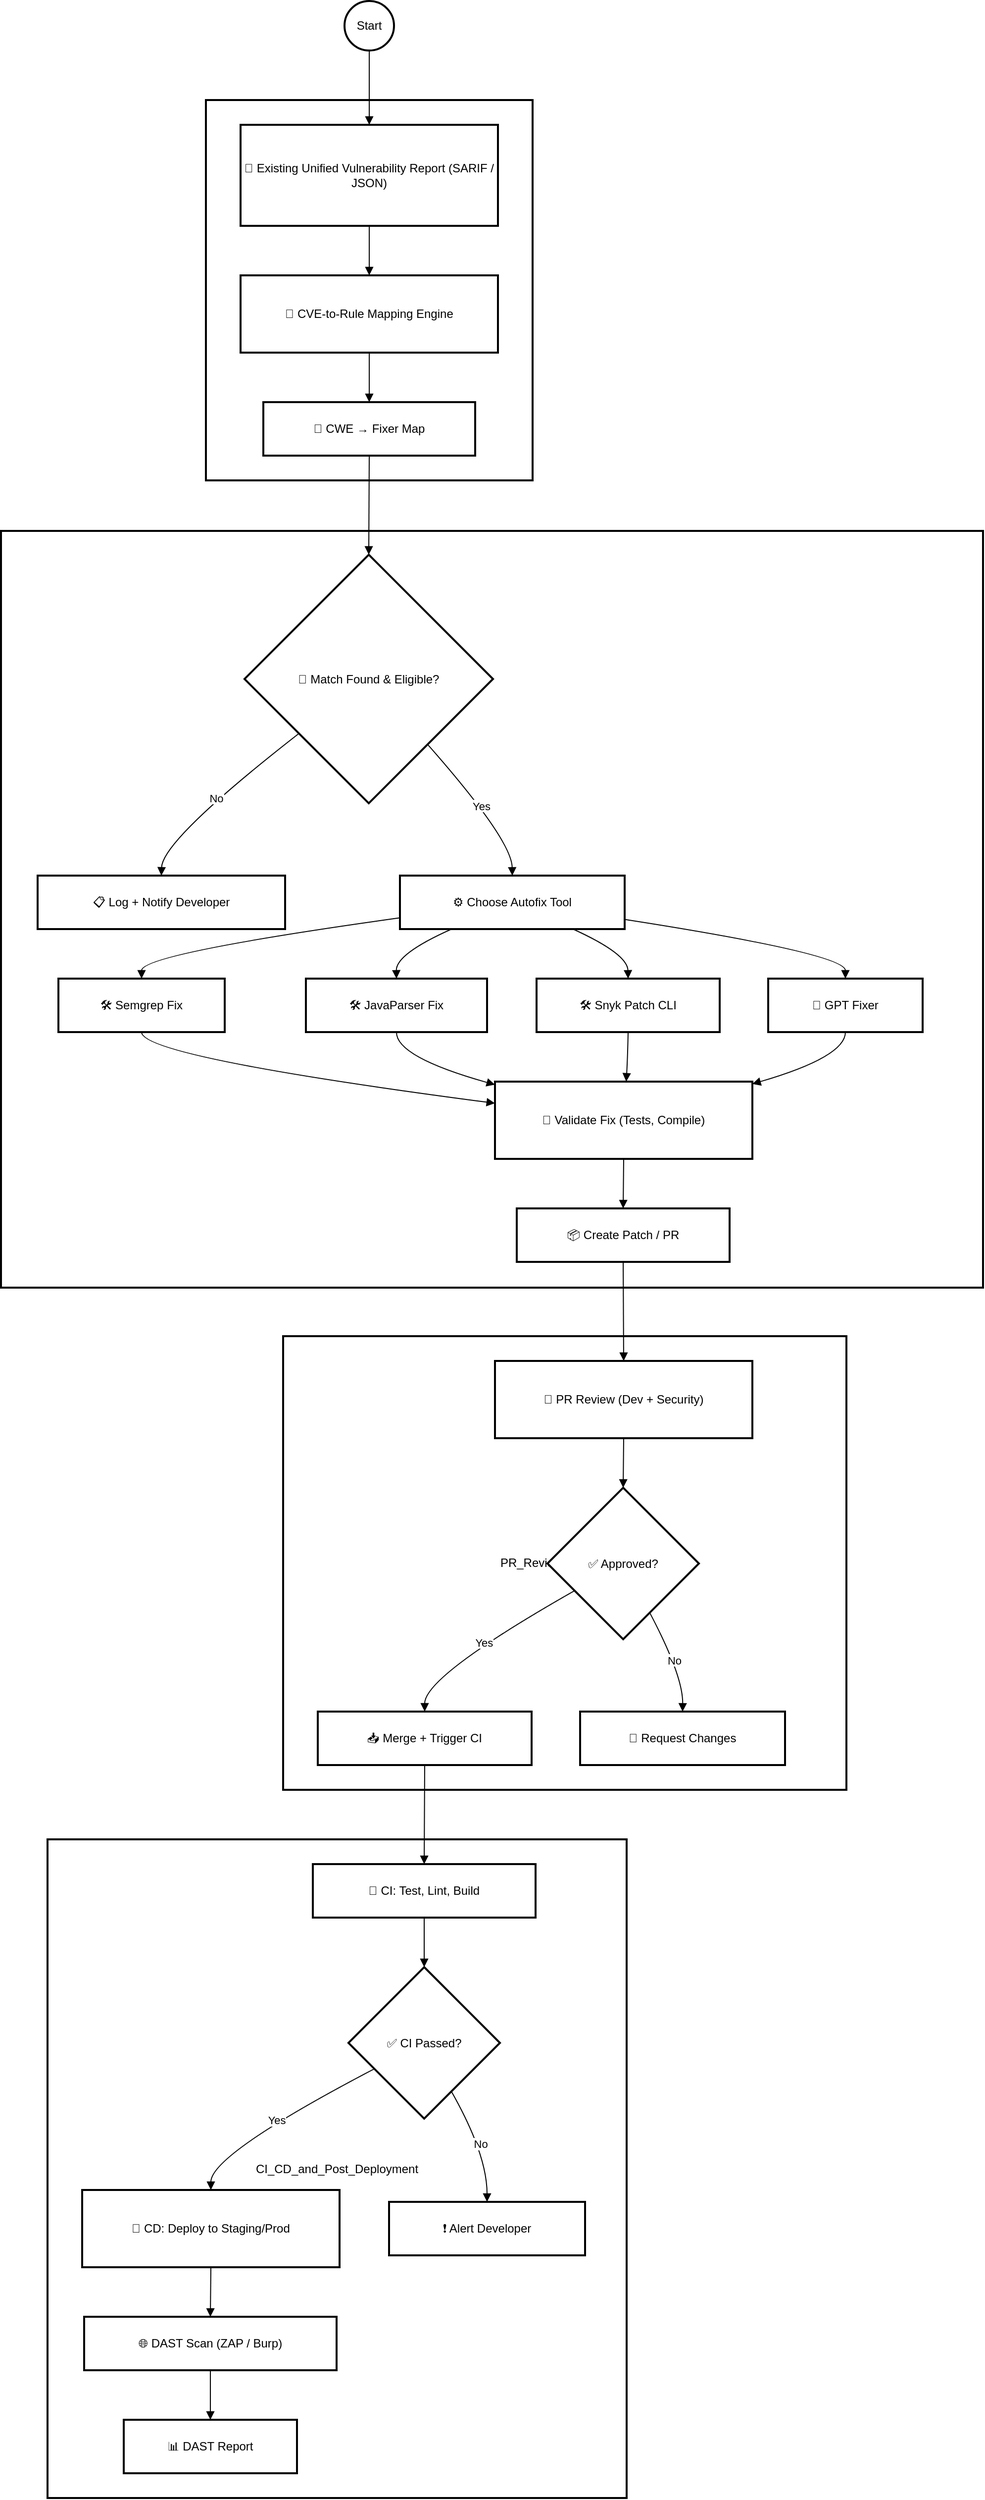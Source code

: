 <mxfile version="28.0.4">
  <diagram name="Page-1" id="kAcOJU2G6_lBeRuoMnvE">
    <mxGraphModel dx="1011" dy="501" grid="1" gridSize="10" guides="1" tooltips="1" connect="1" arrows="1" fold="1" page="1" pageScale="1" pageWidth="850" pageHeight="1100" math="0" shadow="0">
      <root>
        <mxCell id="0" />
        <mxCell id="1" parent="0" />
        <mxCell id="5_F_OlYpWLDs57yeFY2C-1" value="CI_CD_and_Post_Deployment" style="whiteSpace=wrap;strokeWidth=2;" vertex="1" parent="1">
          <mxGeometry x="67" y="1876" width="585" height="665" as="geometry" />
        </mxCell>
        <mxCell id="5_F_OlYpWLDs57yeFY2C-2" value="PR_Review_and_Merge" style="whiteSpace=wrap;strokeWidth=2;" vertex="1" parent="1">
          <mxGeometry x="305" y="1368" width="569" height="458" as="geometry" />
        </mxCell>
        <mxCell id="5_F_OlYpWLDs57yeFY2C-3" value="Autofix_and_Patch_Engine" style="whiteSpace=wrap;strokeWidth=2;" vertex="1" parent="1">
          <mxGeometry x="20" y="555" width="992" height="764" as="geometry" />
        </mxCell>
        <mxCell id="5_F_OlYpWLDs57yeFY2C-4" value="CVE_to_Fix_Mapping" style="whiteSpace=wrap;strokeWidth=2;" vertex="1" parent="1">
          <mxGeometry x="227" y="120" width="330" height="384" as="geometry" />
        </mxCell>
        <mxCell id="5_F_OlYpWLDs57yeFY2C-5" value="Start" style="ellipse;aspect=fixed;strokeWidth=2;whiteSpace=wrap;" vertex="1" parent="1">
          <mxGeometry x="367" y="20" width="50" height="50" as="geometry" />
        </mxCell>
        <mxCell id="5_F_OlYpWLDs57yeFY2C-6" value="📄 Existing Unified Vulnerability Report (SARIF / JSON)" style="whiteSpace=wrap;strokeWidth=2;" vertex="1" parent="1">
          <mxGeometry x="262" y="145" width="260" height="102" as="geometry" />
        </mxCell>
        <mxCell id="5_F_OlYpWLDs57yeFY2C-7" value="🧠 CVE-to-Rule Mapping Engine" style="whiteSpace=wrap;strokeWidth=2;" vertex="1" parent="1">
          <mxGeometry x="262" y="297" width="260" height="78" as="geometry" />
        </mxCell>
        <mxCell id="5_F_OlYpWLDs57yeFY2C-8" value="📘 CWE → Fixer Map" style="whiteSpace=wrap;strokeWidth=2;" vertex="1" parent="1">
          <mxGeometry x="285" y="425" width="214" height="54" as="geometry" />
        </mxCell>
        <mxCell id="5_F_OlYpWLDs57yeFY2C-9" value="🎯 Match Found &amp; Eligible?" style="rhombus;strokeWidth=2;whiteSpace=wrap;" vertex="1" parent="1">
          <mxGeometry x="266" y="579" width="251" height="251" as="geometry" />
        </mxCell>
        <mxCell id="5_F_OlYpWLDs57yeFY2C-10" value="📋 Log + Notify Developer" style="whiteSpace=wrap;strokeWidth=2;" vertex="1" parent="1">
          <mxGeometry x="57" y="903" width="250" height="54" as="geometry" />
        </mxCell>
        <mxCell id="5_F_OlYpWLDs57yeFY2C-11" value="⚙️ Choose Autofix Tool" style="whiteSpace=wrap;strokeWidth=2;" vertex="1" parent="1">
          <mxGeometry x="423" y="903" width="227" height="54" as="geometry" />
        </mxCell>
        <mxCell id="5_F_OlYpWLDs57yeFY2C-12" value="🛠 Semgrep Fix" style="whiteSpace=wrap;strokeWidth=2;" vertex="1" parent="1">
          <mxGeometry x="78" y="1007" width="168" height="54" as="geometry" />
        </mxCell>
        <mxCell id="5_F_OlYpWLDs57yeFY2C-13" value="🛠 JavaParser Fix" style="whiteSpace=wrap;strokeWidth=2;" vertex="1" parent="1">
          <mxGeometry x="328" y="1007" width="183" height="54" as="geometry" />
        </mxCell>
        <mxCell id="5_F_OlYpWLDs57yeFY2C-14" value="🛠 Snyk Patch CLI" style="whiteSpace=wrap;strokeWidth=2;" vertex="1" parent="1">
          <mxGeometry x="561" y="1007" width="185" height="54" as="geometry" />
        </mxCell>
        <mxCell id="5_F_OlYpWLDs57yeFY2C-15" value="🤖 GPT Fixer" style="whiteSpace=wrap;strokeWidth=2;" vertex="1" parent="1">
          <mxGeometry x="795" y="1007" width="156" height="54" as="geometry" />
        </mxCell>
        <mxCell id="5_F_OlYpWLDs57yeFY2C-16" value="🧪 Validate Fix (Tests, Compile)" style="whiteSpace=wrap;strokeWidth=2;" vertex="1" parent="1">
          <mxGeometry x="519" y="1111" width="260" height="78" as="geometry" />
        </mxCell>
        <mxCell id="5_F_OlYpWLDs57yeFY2C-17" value="📦 Create Patch / PR" style="whiteSpace=wrap;strokeWidth=2;" vertex="1" parent="1">
          <mxGeometry x="541" y="1239" width="215" height="54" as="geometry" />
        </mxCell>
        <mxCell id="5_F_OlYpWLDs57yeFY2C-18" value="🔁 PR Review (Dev + Security)" style="whiteSpace=wrap;strokeWidth=2;" vertex="1" parent="1">
          <mxGeometry x="519" y="1393" width="260" height="78" as="geometry" />
        </mxCell>
        <mxCell id="5_F_OlYpWLDs57yeFY2C-19" value="✅ Approved?" style="rhombus;strokeWidth=2;whiteSpace=wrap;" vertex="1" parent="1">
          <mxGeometry x="572" y="1521" width="153" height="153" as="geometry" />
        </mxCell>
        <mxCell id="5_F_OlYpWLDs57yeFY2C-20" value="📥 Merge + Trigger CI" style="whiteSpace=wrap;strokeWidth=2;" vertex="1" parent="1">
          <mxGeometry x="340" y="1747" width="216" height="54" as="geometry" />
        </mxCell>
        <mxCell id="5_F_OlYpWLDs57yeFY2C-21" value="🛑 Request Changes" style="whiteSpace=wrap;strokeWidth=2;" vertex="1" parent="1">
          <mxGeometry x="605" y="1747" width="207" height="54" as="geometry" />
        </mxCell>
        <mxCell id="5_F_OlYpWLDs57yeFY2C-22" value="🧪 CI: Test, Lint, Build" style="whiteSpace=wrap;strokeWidth=2;" vertex="1" parent="1">
          <mxGeometry x="335" y="1901" width="225" height="54" as="geometry" />
        </mxCell>
        <mxCell id="5_F_OlYpWLDs57yeFY2C-23" value="✅ CI Passed?" style="rhombus;strokeWidth=2;whiteSpace=wrap;" vertex="1" parent="1">
          <mxGeometry x="371" y="2005" width="153" height="153" as="geometry" />
        </mxCell>
        <mxCell id="5_F_OlYpWLDs57yeFY2C-24" value="🚀 CD: Deploy to Staging/Prod" style="whiteSpace=wrap;strokeWidth=2;" vertex="1" parent="1">
          <mxGeometry x="102" y="2230" width="260" height="78" as="geometry" />
        </mxCell>
        <mxCell id="5_F_OlYpWLDs57yeFY2C-25" value="❗ Alert Developer" style="whiteSpace=wrap;strokeWidth=2;" vertex="1" parent="1">
          <mxGeometry x="412" y="2242" width="198" height="54" as="geometry" />
        </mxCell>
        <mxCell id="5_F_OlYpWLDs57yeFY2C-26" value="🌐 DAST Scan (ZAP / Burp)" style="whiteSpace=wrap;strokeWidth=2;" vertex="1" parent="1">
          <mxGeometry x="104" y="2358" width="255" height="54" as="geometry" />
        </mxCell>
        <mxCell id="5_F_OlYpWLDs57yeFY2C-27" value="📊 DAST Report" style="whiteSpace=wrap;strokeWidth=2;" vertex="1" parent="1">
          <mxGeometry x="144" y="2462" width="175" height="54" as="geometry" />
        </mxCell>
        <mxCell id="5_F_OlYpWLDs57yeFY2C-28" value="" style="curved=1;startArrow=none;endArrow=block;exitX=0.5;exitY=1;entryX=0.5;entryY=0;rounded=0;" edge="1" parent="1" source="5_F_OlYpWLDs57yeFY2C-5" target="5_F_OlYpWLDs57yeFY2C-6">
          <mxGeometry relative="1" as="geometry">
            <Array as="points" />
          </mxGeometry>
        </mxCell>
        <mxCell id="5_F_OlYpWLDs57yeFY2C-29" value="" style="curved=1;startArrow=none;endArrow=block;exitX=0.5;exitY=1;entryX=0.5;entryY=0;rounded=0;" edge="1" parent="1" source="5_F_OlYpWLDs57yeFY2C-6" target="5_F_OlYpWLDs57yeFY2C-7">
          <mxGeometry relative="1" as="geometry">
            <Array as="points" />
          </mxGeometry>
        </mxCell>
        <mxCell id="5_F_OlYpWLDs57yeFY2C-30" value="" style="curved=1;startArrow=none;endArrow=block;exitX=0.5;exitY=1;entryX=0.5;entryY=0;rounded=0;" edge="1" parent="1" source="5_F_OlYpWLDs57yeFY2C-7" target="5_F_OlYpWLDs57yeFY2C-8">
          <mxGeometry relative="1" as="geometry">
            <Array as="points" />
          </mxGeometry>
        </mxCell>
        <mxCell id="5_F_OlYpWLDs57yeFY2C-31" value="" style="curved=1;startArrow=none;endArrow=block;exitX=0.5;exitY=1;entryX=0.5;entryY=0;rounded=0;" edge="1" parent="1" source="5_F_OlYpWLDs57yeFY2C-8" target="5_F_OlYpWLDs57yeFY2C-9">
          <mxGeometry relative="1" as="geometry">
            <Array as="points" />
          </mxGeometry>
        </mxCell>
        <mxCell id="5_F_OlYpWLDs57yeFY2C-32" value="No" style="curved=1;startArrow=none;endArrow=block;exitX=0;exitY=0.89;entryX=0.5;entryY=0;rounded=0;" edge="1" parent="1" source="5_F_OlYpWLDs57yeFY2C-9" target="5_F_OlYpWLDs57yeFY2C-10">
          <mxGeometry relative="1" as="geometry">
            <Array as="points">
              <mxPoint x="183" y="867" />
            </Array>
          </mxGeometry>
        </mxCell>
        <mxCell id="5_F_OlYpWLDs57yeFY2C-33" value="Yes" style="curved=1;startArrow=none;endArrow=block;exitX=0.95;exitY=1;entryX=0.5;entryY=0;rounded=0;" edge="1" parent="1" source="5_F_OlYpWLDs57yeFY2C-9" target="5_F_OlYpWLDs57yeFY2C-11">
          <mxGeometry relative="1" as="geometry">
            <Array as="points">
              <mxPoint x="536" y="867" />
            </Array>
          </mxGeometry>
        </mxCell>
        <mxCell id="5_F_OlYpWLDs57yeFY2C-34" value="" style="curved=1;startArrow=none;endArrow=block;exitX=0;exitY=0.79;entryX=0.5;entryY=0;rounded=0;" edge="1" parent="1" source="5_F_OlYpWLDs57yeFY2C-11" target="5_F_OlYpWLDs57yeFY2C-12">
          <mxGeometry relative="1" as="geometry">
            <Array as="points">
              <mxPoint x="162" y="982" />
            </Array>
          </mxGeometry>
        </mxCell>
        <mxCell id="5_F_OlYpWLDs57yeFY2C-35" value="" style="curved=1;startArrow=none;endArrow=block;exitX=0.23;exitY=1;entryX=0.5;entryY=0;rounded=0;" edge="1" parent="1" source="5_F_OlYpWLDs57yeFY2C-11" target="5_F_OlYpWLDs57yeFY2C-13">
          <mxGeometry relative="1" as="geometry">
            <Array as="points">
              <mxPoint x="419" y="982" />
            </Array>
          </mxGeometry>
        </mxCell>
        <mxCell id="5_F_OlYpWLDs57yeFY2C-36" value="" style="curved=1;startArrow=none;endArrow=block;exitX=0.77;exitY=1;entryX=0.5;entryY=0;rounded=0;" edge="1" parent="1" source="5_F_OlYpWLDs57yeFY2C-11" target="5_F_OlYpWLDs57yeFY2C-14">
          <mxGeometry relative="1" as="geometry">
            <Array as="points">
              <mxPoint x="653" y="982" />
            </Array>
          </mxGeometry>
        </mxCell>
        <mxCell id="5_F_OlYpWLDs57yeFY2C-37" value="" style="curved=1;startArrow=none;endArrow=block;exitX=1;exitY=0.82;entryX=0.5;entryY=0;rounded=0;" edge="1" parent="1" source="5_F_OlYpWLDs57yeFY2C-11" target="5_F_OlYpWLDs57yeFY2C-15">
          <mxGeometry relative="1" as="geometry">
            <Array as="points">
              <mxPoint x="873" y="982" />
            </Array>
          </mxGeometry>
        </mxCell>
        <mxCell id="5_F_OlYpWLDs57yeFY2C-38" value="" style="curved=1;startArrow=none;endArrow=block;exitX=0.5;exitY=1;entryX=0;entryY=0.28;rounded=0;" edge="1" parent="1" source="5_F_OlYpWLDs57yeFY2C-12" target="5_F_OlYpWLDs57yeFY2C-16">
          <mxGeometry relative="1" as="geometry">
            <Array as="points">
              <mxPoint x="162" y="1086" />
            </Array>
          </mxGeometry>
        </mxCell>
        <mxCell id="5_F_OlYpWLDs57yeFY2C-39" value="" style="curved=1;startArrow=none;endArrow=block;exitX=0.5;exitY=1;entryX=0;entryY=0.04;rounded=0;" edge="1" parent="1" source="5_F_OlYpWLDs57yeFY2C-13" target="5_F_OlYpWLDs57yeFY2C-16">
          <mxGeometry relative="1" as="geometry">
            <Array as="points">
              <mxPoint x="419" y="1086" />
            </Array>
          </mxGeometry>
        </mxCell>
        <mxCell id="5_F_OlYpWLDs57yeFY2C-40" value="" style="curved=1;startArrow=none;endArrow=block;exitX=0.5;exitY=1;entryX=0.51;entryY=0;rounded=0;" edge="1" parent="1" source="5_F_OlYpWLDs57yeFY2C-14" target="5_F_OlYpWLDs57yeFY2C-16">
          <mxGeometry relative="1" as="geometry">
            <Array as="points">
              <mxPoint x="653" y="1086" />
            </Array>
          </mxGeometry>
        </mxCell>
        <mxCell id="5_F_OlYpWLDs57yeFY2C-41" value="" style="curved=1;startArrow=none;endArrow=block;exitX=0.5;exitY=1;entryX=1;entryY=0.03;rounded=0;" edge="1" parent="1" source="5_F_OlYpWLDs57yeFY2C-15" target="5_F_OlYpWLDs57yeFY2C-16">
          <mxGeometry relative="1" as="geometry">
            <Array as="points">
              <mxPoint x="873" y="1086" />
            </Array>
          </mxGeometry>
        </mxCell>
        <mxCell id="5_F_OlYpWLDs57yeFY2C-42" value="" style="curved=1;startArrow=none;endArrow=block;exitX=0.5;exitY=1;entryX=0.5;entryY=0;rounded=0;" edge="1" parent="1" source="5_F_OlYpWLDs57yeFY2C-16" target="5_F_OlYpWLDs57yeFY2C-17">
          <mxGeometry relative="1" as="geometry">
            <Array as="points" />
          </mxGeometry>
        </mxCell>
        <mxCell id="5_F_OlYpWLDs57yeFY2C-43" value="" style="curved=1;startArrow=none;endArrow=block;exitX=0.5;exitY=1;entryX=0.5;entryY=0;rounded=0;" edge="1" parent="1" source="5_F_OlYpWLDs57yeFY2C-17" target="5_F_OlYpWLDs57yeFY2C-18">
          <mxGeometry relative="1" as="geometry">
            <Array as="points" />
          </mxGeometry>
        </mxCell>
        <mxCell id="5_F_OlYpWLDs57yeFY2C-44" value="" style="curved=1;startArrow=none;endArrow=block;exitX=0.5;exitY=1;entryX=0.5;entryY=0;rounded=0;" edge="1" parent="1" source="5_F_OlYpWLDs57yeFY2C-18" target="5_F_OlYpWLDs57yeFY2C-19">
          <mxGeometry relative="1" as="geometry">
            <Array as="points" />
          </mxGeometry>
        </mxCell>
        <mxCell id="5_F_OlYpWLDs57yeFY2C-45" value="Yes" style="curved=1;startArrow=none;endArrow=block;exitX=0;exitY=0.78;entryX=0.5;entryY=0;rounded=0;" edge="1" parent="1" source="5_F_OlYpWLDs57yeFY2C-19" target="5_F_OlYpWLDs57yeFY2C-20">
          <mxGeometry relative="1" as="geometry">
            <Array as="points">
              <mxPoint x="448" y="1711" />
            </Array>
          </mxGeometry>
        </mxCell>
        <mxCell id="5_F_OlYpWLDs57yeFY2C-46" value="No" style="curved=1;startArrow=none;endArrow=block;exitX=0.77;exitY=1;entryX=0.5;entryY=0;rounded=0;" edge="1" parent="1" source="5_F_OlYpWLDs57yeFY2C-19" target="5_F_OlYpWLDs57yeFY2C-21">
          <mxGeometry relative="1" as="geometry">
            <Array as="points">
              <mxPoint x="709" y="1711" />
            </Array>
          </mxGeometry>
        </mxCell>
        <mxCell id="5_F_OlYpWLDs57yeFY2C-47" value="" style="curved=1;startArrow=none;endArrow=block;exitX=0.5;exitY=1;entryX=0.5;entryY=0;rounded=0;" edge="1" parent="1" source="5_F_OlYpWLDs57yeFY2C-20" target="5_F_OlYpWLDs57yeFY2C-22">
          <mxGeometry relative="1" as="geometry">
            <Array as="points" />
          </mxGeometry>
        </mxCell>
        <mxCell id="5_F_OlYpWLDs57yeFY2C-48" value="" style="curved=1;startArrow=none;endArrow=block;exitX=0.5;exitY=1;entryX=0.5;entryY=0;rounded=0;" edge="1" parent="1" source="5_F_OlYpWLDs57yeFY2C-22" target="5_F_OlYpWLDs57yeFY2C-23">
          <mxGeometry relative="1" as="geometry">
            <Array as="points" />
          </mxGeometry>
        </mxCell>
        <mxCell id="5_F_OlYpWLDs57yeFY2C-49" value="Yes" style="curved=1;startArrow=none;endArrow=block;exitX=0;exitY=0.76;entryX=0.5;entryY=0.01;rounded=0;" edge="1" parent="1" source="5_F_OlYpWLDs57yeFY2C-23" target="5_F_OlYpWLDs57yeFY2C-24">
          <mxGeometry relative="1" as="geometry">
            <Array as="points">
              <mxPoint x="232" y="2194" />
            </Array>
          </mxGeometry>
        </mxCell>
        <mxCell id="5_F_OlYpWLDs57yeFY2C-50" value="No" style="curved=1;startArrow=none;endArrow=block;exitX=0.78;exitY=1;entryX=0.5;entryY=0.01;rounded=0;" edge="1" parent="1" source="5_F_OlYpWLDs57yeFY2C-23" target="5_F_OlYpWLDs57yeFY2C-25">
          <mxGeometry relative="1" as="geometry">
            <Array as="points">
              <mxPoint x="511" y="2194" />
            </Array>
          </mxGeometry>
        </mxCell>
        <mxCell id="5_F_OlYpWLDs57yeFY2C-51" value="" style="curved=1;startArrow=none;endArrow=block;exitX=0.5;exitY=1.01;entryX=0.5;entryY=0.01;rounded=0;" edge="1" parent="1" source="5_F_OlYpWLDs57yeFY2C-24" target="5_F_OlYpWLDs57yeFY2C-26">
          <mxGeometry relative="1" as="geometry">
            <Array as="points" />
          </mxGeometry>
        </mxCell>
        <mxCell id="5_F_OlYpWLDs57yeFY2C-52" value="" style="curved=1;startArrow=none;endArrow=block;exitX=0.5;exitY=1.01;entryX=0.5;entryY=0.01;rounded=0;" edge="1" parent="1" source="5_F_OlYpWLDs57yeFY2C-26" target="5_F_OlYpWLDs57yeFY2C-27">
          <mxGeometry relative="1" as="geometry">
            <Array as="points" />
          </mxGeometry>
        </mxCell>
      </root>
    </mxGraphModel>
  </diagram>
</mxfile>
